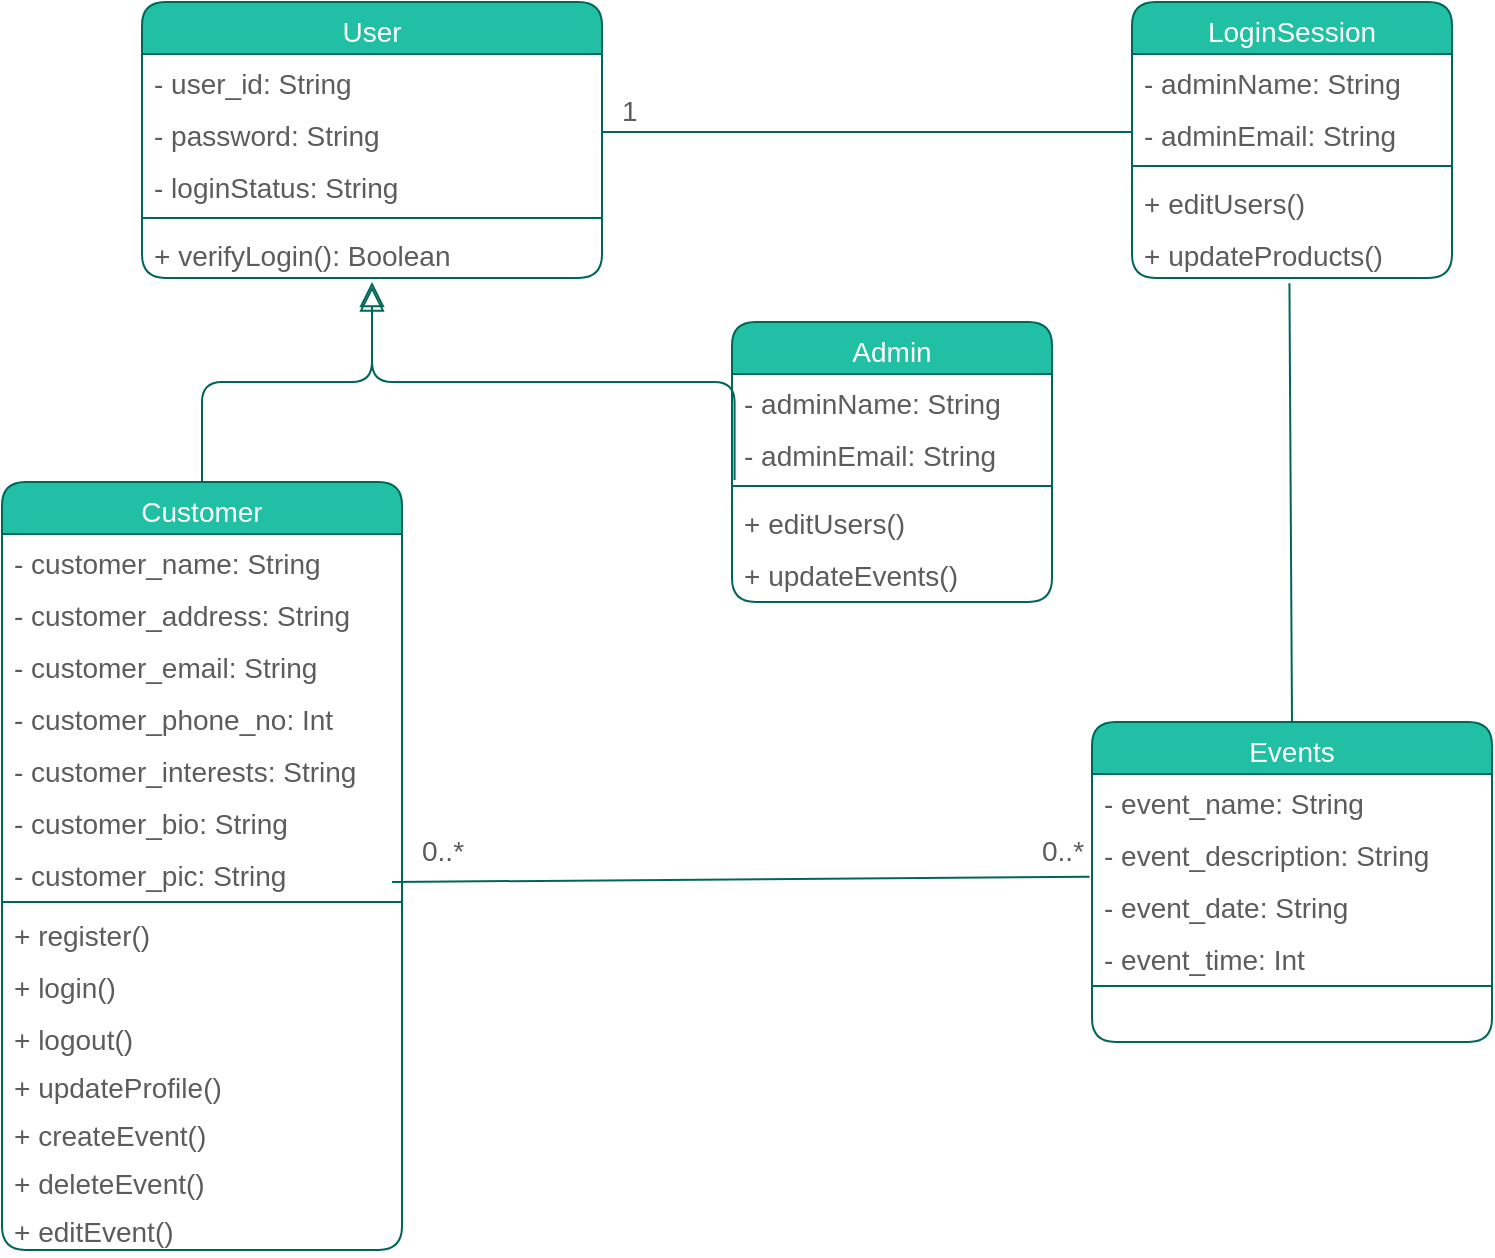<mxfile version="17.1.3" type="device"><diagram id="C5RBs43oDa-KdzZeNtuy" name="Page-1"><mxGraphModel dx="1038" dy="571" grid="1" gridSize="10" guides="1" tooltips="1" connect="1" arrows="1" fold="1" page="1" pageScale="1" pageWidth="827" pageHeight="1169" math="0" shadow="0"><root><mxCell id="WIyWlLk6GJQsqaUBKTNV-0"/><mxCell id="WIyWlLk6GJQsqaUBKTNV-1" parent="WIyWlLk6GJQsqaUBKTNV-0"/><mxCell id="Lgjq7yfzySU8_8CdAnMk-0" value="Customer" style="swimlane;fontStyle=0;align=center;verticalAlign=top;childLayout=stackLayout;horizontal=1;startSize=26;horizontalStack=0;resizeParent=1;resizeLast=0;collapsible=1;marginBottom=0;rounded=1;shadow=0;strokeWidth=1;fillColor=#21C0A5;strokeColor=#006658;fontColor=#FFFFFF;fontSize=14;" parent="WIyWlLk6GJQsqaUBKTNV-1" vertex="1"><mxGeometry x="35" y="280" width="200" height="384" as="geometry"><mxRectangle x="130" y="380" width="160" height="26" as="alternateBounds"/></mxGeometry></mxCell><mxCell id="Lgjq7yfzySU8_8CdAnMk-1" value="- customer_name: String" style="text;align=left;verticalAlign=top;spacingLeft=4;spacingRight=4;overflow=hidden;rotatable=0;points=[[0,0.5],[1,0.5]];portConstraint=eastwest;rounded=1;fontColor=#5C5C5C;fontSize=14;" parent="Lgjq7yfzySU8_8CdAnMk-0" vertex="1"><mxGeometry y="26" width="200" height="26" as="geometry"/></mxCell><mxCell id="Lgjq7yfzySU8_8CdAnMk-2" value="- customer_address: String" style="text;align=left;verticalAlign=top;spacingLeft=4;spacingRight=4;overflow=hidden;rotatable=0;points=[[0,0.5],[1,0.5]];portConstraint=eastwest;rounded=1;shadow=0;html=0;fontColor=#5C5C5C;fontSize=14;" parent="Lgjq7yfzySU8_8CdAnMk-0" vertex="1"><mxGeometry y="52" width="200" height="26" as="geometry"/></mxCell><mxCell id="Lgjq7yfzySU8_8CdAnMk-3" value="- customer_email: String" style="text;align=left;verticalAlign=top;spacingLeft=4;spacingRight=4;overflow=hidden;rotatable=0;points=[[0,0.5],[1,0.5]];portConstraint=eastwest;rounded=1;shadow=0;html=0;fontColor=#5C5C5C;fontSize=14;" parent="Lgjq7yfzySU8_8CdAnMk-0" vertex="1"><mxGeometry y="78" width="200" height="26" as="geometry"/></mxCell><mxCell id="Lgjq7yfzySU8_8CdAnMk-4" value="- customer_phone_no: Int" style="text;align=left;verticalAlign=top;spacingLeft=4;spacingRight=4;overflow=hidden;rotatable=0;points=[[0,0.5],[1,0.5]];portConstraint=eastwest;rounded=1;shadow=0;html=0;fontColor=#5C5C5C;fontSize=14;" parent="Lgjq7yfzySU8_8CdAnMk-0" vertex="1"><mxGeometry y="104" width="200" height="26" as="geometry"/></mxCell><mxCell id="Lgjq7yfzySU8_8CdAnMk-53" value="- customer_interests: String" style="text;align=left;verticalAlign=top;spacingLeft=4;spacingRight=4;overflow=hidden;rotatable=0;points=[[0,0.5],[1,0.5]];portConstraint=eastwest;rounded=1;shadow=0;html=0;fontColor=#5C5C5C;fontSize=14;" parent="Lgjq7yfzySU8_8CdAnMk-0" vertex="1"><mxGeometry y="130" width="200" height="26" as="geometry"/></mxCell><mxCell id="Lgjq7yfzySU8_8CdAnMk-55" value="- customer_bio: String" style="text;align=left;verticalAlign=top;spacingLeft=4;spacingRight=4;overflow=hidden;rotatable=0;points=[[0,0.5],[1,0.5]];portConstraint=eastwest;rounded=1;shadow=0;html=0;fontColor=#5C5C5C;fontSize=14;" parent="Lgjq7yfzySU8_8CdAnMk-0" vertex="1"><mxGeometry y="156" width="200" height="26" as="geometry"/></mxCell><mxCell id="Lgjq7yfzySU8_8CdAnMk-54" value="- customer_pic: String" style="text;align=left;verticalAlign=top;spacingLeft=4;spacingRight=4;overflow=hidden;rotatable=0;points=[[0,0.5],[1,0.5]];portConstraint=eastwest;rounded=1;shadow=0;html=0;fontColor=#5C5C5C;fontSize=14;" parent="Lgjq7yfzySU8_8CdAnMk-0" vertex="1"><mxGeometry y="182" width="200" height="26" as="geometry"/></mxCell><mxCell id="Lgjq7yfzySU8_8CdAnMk-6" value="" style="line;html=1;strokeWidth=1;align=left;verticalAlign=middle;spacingTop=-1;spacingLeft=3;spacingRight=3;rotatable=0;labelPosition=right;points=[];portConstraint=eastwest;rounded=1;fillColor=#21C0A5;strokeColor=#006658;fontColor=#5C5C5C;fontSize=14;" parent="Lgjq7yfzySU8_8CdAnMk-0" vertex="1"><mxGeometry y="208" width="200" height="4" as="geometry"/></mxCell><mxCell id="Lgjq7yfzySU8_8CdAnMk-7" value="+ register()" style="text;align=left;verticalAlign=top;spacingLeft=4;spacingRight=4;overflow=hidden;rotatable=0;points=[[0,0.5],[1,0.5]];portConstraint=eastwest;rounded=1;fontColor=#5C5C5C;fontSize=14;" parent="Lgjq7yfzySU8_8CdAnMk-0" vertex="1"><mxGeometry y="212" width="200" height="26" as="geometry"/></mxCell><mxCell id="Lgjq7yfzySU8_8CdAnMk-8" value="+ login()" style="text;align=left;verticalAlign=top;spacingLeft=4;spacingRight=4;overflow=hidden;rotatable=0;points=[[0,0.5],[1,0.5]];portConstraint=eastwest;rounded=1;fontColor=#5C5C5C;fontSize=14;" parent="Lgjq7yfzySU8_8CdAnMk-0" vertex="1"><mxGeometry y="238" width="200" height="26" as="geometry"/></mxCell><mxCell id="Lgjq7yfzySU8_8CdAnMk-9" value="+ logout()" style="text;align=left;verticalAlign=top;spacingLeft=4;spacingRight=4;overflow=hidden;rotatable=0;points=[[0,0.5],[1,0.5]];portConstraint=eastwest;rounded=1;fontColor=#5C5C5C;fontSize=14;" parent="Lgjq7yfzySU8_8CdAnMk-0" vertex="1"><mxGeometry y="264" width="200" height="24" as="geometry"/></mxCell><mxCell id="Lgjq7yfzySU8_8CdAnMk-63" value="+ updateProfile()" style="text;align=left;verticalAlign=top;spacingLeft=4;spacingRight=4;overflow=hidden;rotatable=0;points=[[0,0.5],[1,0.5]];portConstraint=eastwest;rounded=1;fontColor=#5C5C5C;fontSize=14;" parent="Lgjq7yfzySU8_8CdAnMk-0" vertex="1"><mxGeometry y="288" width="200" height="24" as="geometry"/></mxCell><mxCell id="Lgjq7yfzySU8_8CdAnMk-64" value="+ createEvent()" style="text;align=left;verticalAlign=top;spacingLeft=4;spacingRight=4;overflow=hidden;rotatable=0;points=[[0,0.5],[1,0.5]];portConstraint=eastwest;rounded=1;fontColor=#5C5C5C;fontSize=14;" parent="Lgjq7yfzySU8_8CdAnMk-0" vertex="1"><mxGeometry y="312" width="200" height="24" as="geometry"/></mxCell><mxCell id="Lgjq7yfzySU8_8CdAnMk-10" value="+ deleteEvent()" style="text;align=left;verticalAlign=top;spacingLeft=4;spacingRight=4;overflow=hidden;rotatable=0;points=[[0,0.5],[1,0.5]];portConstraint=eastwest;rounded=1;fontColor=#5C5C5C;fontSize=14;" parent="Lgjq7yfzySU8_8CdAnMk-0" vertex="1"><mxGeometry y="336" width="200" height="24" as="geometry"/></mxCell><mxCell id="Lgjq7yfzySU8_8CdAnMk-65" value="+ editEvent()" style="text;align=left;verticalAlign=top;spacingLeft=4;spacingRight=4;overflow=hidden;rotatable=0;points=[[0,0.5],[1,0.5]];portConstraint=eastwest;rounded=1;fontColor=#5C5C5C;fontSize=14;" parent="Lgjq7yfzySU8_8CdAnMk-0" vertex="1"><mxGeometry y="360" width="200" height="24" as="geometry"/></mxCell><mxCell id="Lgjq7yfzySU8_8CdAnMk-13" value="User" style="swimlane;fontStyle=0;align=center;verticalAlign=top;childLayout=stackLayout;horizontal=1;startSize=26;horizontalStack=0;resizeParent=1;resizeLast=0;collapsible=1;marginBottom=0;rounded=1;shadow=0;strokeWidth=1;fillColor=#21C0A5;strokeColor=#006658;fontColor=#FFFFFF;fontSize=14;" parent="WIyWlLk6GJQsqaUBKTNV-1" vertex="1"><mxGeometry x="105" y="40" width="230" height="138" as="geometry"><mxRectangle x="230" y="140" width="160" height="26" as="alternateBounds"/></mxGeometry></mxCell><mxCell id="Lgjq7yfzySU8_8CdAnMk-14" value="- user_id: String" style="text;align=left;verticalAlign=top;spacingLeft=4;spacingRight=4;overflow=hidden;rotatable=0;points=[[0,0.5],[1,0.5]];portConstraint=eastwest;rounded=1;fontColor=#5C5C5C;fontSize=14;" parent="Lgjq7yfzySU8_8CdAnMk-13" vertex="1"><mxGeometry y="26" width="230" height="26" as="geometry"/></mxCell><mxCell id="Lgjq7yfzySU8_8CdAnMk-15" value="- password: String" style="text;align=left;verticalAlign=top;spacingLeft=4;spacingRight=4;overflow=hidden;rotatable=0;points=[[0,0.5],[1,0.5]];portConstraint=eastwest;rounded=1;shadow=0;html=0;fontColor=#5C5C5C;fontSize=14;" parent="Lgjq7yfzySU8_8CdAnMk-13" vertex="1"><mxGeometry y="52" width="230" height="26" as="geometry"/></mxCell><mxCell id="Lgjq7yfzySU8_8CdAnMk-16" value="- loginStatus: String" style="text;align=left;verticalAlign=top;spacingLeft=4;spacingRight=4;overflow=hidden;rotatable=0;points=[[0,0.5],[1,0.5]];portConstraint=eastwest;rounded=1;shadow=0;html=0;fontColor=#5C5C5C;fontSize=14;" parent="Lgjq7yfzySU8_8CdAnMk-13" vertex="1"><mxGeometry y="78" width="230" height="26" as="geometry"/></mxCell><mxCell id="Lgjq7yfzySU8_8CdAnMk-17" value="" style="line;html=1;strokeWidth=1;align=left;verticalAlign=middle;spacingTop=-1;spacingLeft=3;spacingRight=3;rotatable=0;labelPosition=right;points=[];portConstraint=eastwest;rounded=1;fillColor=#21C0A5;strokeColor=#006658;fontColor=#5C5C5C;fontSize=14;" parent="Lgjq7yfzySU8_8CdAnMk-13" vertex="1"><mxGeometry y="104" width="230" height="8" as="geometry"/></mxCell><mxCell id="Lgjq7yfzySU8_8CdAnMk-18" value="+ verifyLogin(): Boolean" style="text;align=left;verticalAlign=top;spacingLeft=4;spacingRight=4;overflow=hidden;rotatable=0;points=[[0,0.5],[1,0.5]];portConstraint=eastwest;rounded=1;fontColor=#5C5C5C;fontSize=14;" parent="Lgjq7yfzySU8_8CdAnMk-13" vertex="1"><mxGeometry y="112" width="230" height="26" as="geometry"/></mxCell><mxCell id="Lgjq7yfzySU8_8CdAnMk-19" value="1" style="resizable=0;align=left;verticalAlign=bottom;labelBackgroundColor=none;fontSize=14;rounded=1;fillColor=#21C0A5;strokeColor=#006658;fontColor=#5C5C5C;" parent="WIyWlLk6GJQsqaUBKTNV-1" connectable="0" vertex="1"><mxGeometry x="220" y="170.003" as="geometry"><mxPoint x="123" y="-66" as="offset"/></mxGeometry></mxCell><mxCell id="Lgjq7yfzySU8_8CdAnMk-21" value="Admin" style="swimlane;fontStyle=0;align=center;verticalAlign=top;childLayout=stackLayout;horizontal=1;startSize=26;horizontalStack=0;resizeParent=1;resizeLast=0;collapsible=1;marginBottom=0;rounded=1;shadow=0;strokeWidth=1;fillColor=#21C0A5;strokeColor=#006658;fontColor=#FFFFFF;fontSize=14;" parent="WIyWlLk6GJQsqaUBKTNV-1" vertex="1"><mxGeometry x="400" y="200" width="160" height="140" as="geometry"><mxRectangle x="550" y="140" width="160" height="26" as="alternateBounds"/></mxGeometry></mxCell><mxCell id="Lgjq7yfzySU8_8CdAnMk-22" value="- adminName: String" style="text;align=left;verticalAlign=top;spacingLeft=4;spacingRight=4;overflow=hidden;rotatable=0;points=[[0,0.5],[1,0.5]];portConstraint=eastwest;rounded=1;fontColor=#5C5C5C;fontSize=14;" parent="Lgjq7yfzySU8_8CdAnMk-21" vertex="1"><mxGeometry y="26" width="160" height="26" as="geometry"/></mxCell><mxCell id="Lgjq7yfzySU8_8CdAnMk-23" value="- adminEmail: String" style="text;align=left;verticalAlign=top;spacingLeft=4;spacingRight=4;overflow=hidden;rotatable=0;points=[[0,0.5],[1,0.5]];portConstraint=eastwest;rounded=1;fontColor=#5C5C5C;fontSize=14;" parent="Lgjq7yfzySU8_8CdAnMk-21" vertex="1"><mxGeometry y="52" width="160" height="26" as="geometry"/></mxCell><mxCell id="Lgjq7yfzySU8_8CdAnMk-24" value="" style="line;html=1;strokeWidth=1;align=left;verticalAlign=middle;spacingTop=-1;spacingLeft=3;spacingRight=3;rotatable=0;labelPosition=right;points=[];portConstraint=eastwest;rounded=1;fillColor=#21C0A5;strokeColor=#006658;fontColor=#5C5C5C;fontSize=14;" parent="Lgjq7yfzySU8_8CdAnMk-21" vertex="1"><mxGeometry y="78" width="160" height="8" as="geometry"/></mxCell><mxCell id="Lgjq7yfzySU8_8CdAnMk-25" value="+ editUsers()" style="text;align=left;verticalAlign=top;spacingLeft=4;spacingRight=4;overflow=hidden;rotatable=0;points=[[0,0.5],[1,0.5]];portConstraint=eastwest;rounded=1;fontColor=#5C5C5C;fontSize=14;" parent="Lgjq7yfzySU8_8CdAnMk-21" vertex="1"><mxGeometry y="86" width="160" height="26" as="geometry"/></mxCell><mxCell id="Lgjq7yfzySU8_8CdAnMk-26" value="+ updateEvents()" style="text;align=left;verticalAlign=top;spacingLeft=4;spacingRight=4;overflow=hidden;rotatable=0;points=[[0,0.5],[1,0.5]];portConstraint=eastwest;rounded=1;fontColor=#5C5C5C;fontSize=14;" parent="Lgjq7yfzySU8_8CdAnMk-21" vertex="1"><mxGeometry y="112" width="160" height="26" as="geometry"/></mxCell><mxCell id="Lgjq7yfzySU8_8CdAnMk-27" value="LoginSession" style="swimlane;fontStyle=0;align=center;verticalAlign=top;childLayout=stackLayout;horizontal=1;startSize=26;horizontalStack=0;resizeParent=1;resizeLast=0;collapsible=1;marginBottom=0;rounded=1;shadow=0;strokeWidth=1;fillColor=#21C0A5;strokeColor=#006658;fontColor=#FFFFFF;fontSize=14;" parent="WIyWlLk6GJQsqaUBKTNV-1" vertex="1"><mxGeometry x="600" y="40" width="160" height="138" as="geometry"><mxRectangle x="550" y="140" width="160" height="26" as="alternateBounds"/></mxGeometry></mxCell><mxCell id="Lgjq7yfzySU8_8CdAnMk-28" value="- adminName: String" style="text;align=left;verticalAlign=top;spacingLeft=4;spacingRight=4;overflow=hidden;rotatable=0;points=[[0,0.5],[1,0.5]];portConstraint=eastwest;rounded=1;fontColor=#5C5C5C;fontSize=14;" parent="Lgjq7yfzySU8_8CdAnMk-27" vertex="1"><mxGeometry y="26" width="160" height="26" as="geometry"/></mxCell><mxCell id="Lgjq7yfzySU8_8CdAnMk-29" value="- adminEmail: String" style="text;align=left;verticalAlign=top;spacingLeft=4;spacingRight=4;overflow=hidden;rotatable=0;points=[[0,0.5],[1,0.5]];portConstraint=eastwest;rounded=1;fontColor=#5C5C5C;fontSize=14;" parent="Lgjq7yfzySU8_8CdAnMk-27" vertex="1"><mxGeometry y="52" width="160" height="26" as="geometry"/></mxCell><mxCell id="Lgjq7yfzySU8_8CdAnMk-30" value="" style="line;html=1;strokeWidth=1;align=left;verticalAlign=middle;spacingTop=-1;spacingLeft=3;spacingRight=3;rotatable=0;labelPosition=right;points=[];portConstraint=eastwest;rounded=1;fillColor=#21C0A5;strokeColor=#006658;fontColor=#5C5C5C;fontSize=14;" parent="Lgjq7yfzySU8_8CdAnMk-27" vertex="1"><mxGeometry y="78" width="160" height="8" as="geometry"/></mxCell><mxCell id="Lgjq7yfzySU8_8CdAnMk-31" value="+ editUsers()" style="text;align=left;verticalAlign=top;spacingLeft=4;spacingRight=4;overflow=hidden;rotatable=0;points=[[0,0.5],[1,0.5]];portConstraint=eastwest;rounded=1;fontColor=#5C5C5C;fontSize=14;" parent="Lgjq7yfzySU8_8CdAnMk-27" vertex="1"><mxGeometry y="86" width="160" height="26" as="geometry"/></mxCell><mxCell id="Lgjq7yfzySU8_8CdAnMk-32" value="+ updateProducts()" style="text;align=left;verticalAlign=top;spacingLeft=4;spacingRight=4;overflow=hidden;rotatable=0;points=[[0,0.5],[1,0.5]];portConstraint=eastwest;rounded=1;fontColor=#5C5C5C;fontSize=14;" parent="Lgjq7yfzySU8_8CdAnMk-27" vertex="1"><mxGeometry y="112" width="160" height="26" as="geometry"/></mxCell><mxCell id="Lgjq7yfzySU8_8CdAnMk-33" value="" style="endArrow=none;html=1;rounded=1;strokeColor=#006658;exitX=0;exitY=0.5;exitDx=0;exitDy=0;entryX=1;entryY=0.5;entryDx=0;entryDy=0;fontColor=#5C5C5C;fontSize=14;" parent="WIyWlLk6GJQsqaUBKTNV-1" source="Lgjq7yfzySU8_8CdAnMk-29" target="Lgjq7yfzySU8_8CdAnMk-15" edge="1"><mxGeometry width="50" height="50" relative="1" as="geometry"><mxPoint x="580" y="145" as="sourcePoint"/><mxPoint x="350.0" y="145" as="targetPoint"/></mxGeometry></mxCell><mxCell id="Lgjq7yfzySU8_8CdAnMk-35" value="" style="endArrow=block;endSize=10;endFill=0;shadow=0;strokeWidth=1;rounded=1;edgeStyle=elbowEdgeStyle;elbow=vertical;exitX=0.008;exitY=1.038;exitDx=0;exitDy=0;exitPerimeter=0;strokeColor=#006658;fontColor=#5C5C5C;fontSize=14;entryX=0.5;entryY=1.162;entryDx=0;entryDy=0;entryPerimeter=0;" parent="WIyWlLk6GJQsqaUBKTNV-1" source="Lgjq7yfzySU8_8CdAnMk-23" target="Lgjq7yfzySU8_8CdAnMk-18" edge="1"><mxGeometry width="160" relative="1" as="geometry"><mxPoint x="390.0" y="320.0" as="sourcePoint"/><mxPoint x="240.0" y="220" as="targetPoint"/><Array as="points"><mxPoint x="280" y="230"/></Array></mxGeometry></mxCell><mxCell id="Lgjq7yfzySU8_8CdAnMk-36" value="" style="endArrow=block;endSize=10;endFill=0;shadow=0;strokeWidth=1;rounded=1;edgeStyle=elbowEdgeStyle;elbow=vertical;strokeColor=#006658;fontColor=#5C5C5C;fontSize=14;exitX=0.5;exitY=0;exitDx=0;exitDy=0;" parent="WIyWlLk6GJQsqaUBKTNV-1" source="Lgjq7yfzySU8_8CdAnMk-0" edge="1"><mxGeometry width="160" relative="1" as="geometry"><mxPoint x="140.0" y="360" as="sourcePoint"/><mxPoint x="220" y="180" as="targetPoint"/><Array as="points"><mxPoint x="110" y="230"/></Array></mxGeometry></mxCell><mxCell id="Lgjq7yfzySU8_8CdAnMk-37" value="Events" style="swimlane;fontStyle=0;align=center;verticalAlign=top;childLayout=stackLayout;horizontal=1;startSize=26;horizontalStack=0;resizeParent=1;resizeLast=0;collapsible=1;marginBottom=0;rounded=1;shadow=0;strokeWidth=1;fillColor=#21C0A5;strokeColor=#006658;fontColor=#FFFFFF;fontSize=14;" parent="WIyWlLk6GJQsqaUBKTNV-1" vertex="1"><mxGeometry x="580" y="400" width="200" height="160" as="geometry"><mxRectangle x="130" y="380" width="160" height="26" as="alternateBounds"/></mxGeometry></mxCell><mxCell id="Lgjq7yfzySU8_8CdAnMk-38" value="- event_name: String" style="text;align=left;verticalAlign=top;spacingLeft=4;spacingRight=4;overflow=hidden;rotatable=0;points=[[0,0.5],[1,0.5]];portConstraint=eastwest;rounded=1;fontColor=#5C5C5C;fontSize=14;" parent="Lgjq7yfzySU8_8CdAnMk-37" vertex="1"><mxGeometry y="26" width="200" height="26" as="geometry"/></mxCell><mxCell id="Lgjq7yfzySU8_8CdAnMk-39" value="- event_description: String" style="text;align=left;verticalAlign=top;spacingLeft=4;spacingRight=4;overflow=hidden;rotatable=0;points=[[0,0.5],[1,0.5]];portConstraint=eastwest;rounded=1;shadow=0;html=0;fontColor=#5C5C5C;fontSize=14;" parent="Lgjq7yfzySU8_8CdAnMk-37" vertex="1"><mxGeometry y="52" width="200" height="26" as="geometry"/></mxCell><mxCell id="Lgjq7yfzySU8_8CdAnMk-40" value="- event_date: String" style="text;align=left;verticalAlign=top;spacingLeft=4;spacingRight=4;overflow=hidden;rotatable=0;points=[[0,0.5],[1,0.5]];portConstraint=eastwest;rounded=1;shadow=0;html=0;fontColor=#5C5C5C;fontSize=14;" parent="Lgjq7yfzySU8_8CdAnMk-37" vertex="1"><mxGeometry y="78" width="200" height="26" as="geometry"/></mxCell><mxCell id="Lgjq7yfzySU8_8CdAnMk-52" value="- event_time: Int" style="text;align=left;verticalAlign=top;spacingLeft=4;spacingRight=4;overflow=hidden;rotatable=0;points=[[0,0.5],[1,0.5]];portConstraint=eastwest;rounded=1;shadow=0;html=0;fontColor=#5C5C5C;fontSize=14;" parent="Lgjq7yfzySU8_8CdAnMk-37" vertex="1"><mxGeometry y="104" width="200" height="26" as="geometry"/></mxCell><mxCell id="Lgjq7yfzySU8_8CdAnMk-42" value="" style="line;html=1;strokeWidth=1;align=left;verticalAlign=middle;spacingTop=-1;spacingLeft=3;spacingRight=3;rotatable=0;labelPosition=right;points=[];portConstraint=eastwest;rounded=1;fillColor=#21C0A5;strokeColor=#006658;fontColor=#5C5C5C;fontSize=14;" parent="Lgjq7yfzySU8_8CdAnMk-37" vertex="1"><mxGeometry y="130" width="200" height="4" as="geometry"/></mxCell><mxCell id="Lgjq7yfzySU8_8CdAnMk-48" value="" style="endArrow=none;html=1;rounded=1;strokeColor=#006658;exitX=0.5;exitY=0;exitDx=0;exitDy=0;entryX=0.492;entryY=1.1;entryDx=0;entryDy=0;fontColor=#5C5C5C;fontSize=14;entryPerimeter=0;" parent="WIyWlLk6GJQsqaUBKTNV-1" source="Lgjq7yfzySU8_8CdAnMk-37" target="Lgjq7yfzySU8_8CdAnMk-32" edge="1"><mxGeometry width="50" height="50" relative="1" as="geometry"><mxPoint x="546" y="421.5" as="sourcePoint"/><mxPoint x="281" y="421.5" as="targetPoint"/></mxGeometry></mxCell><mxCell id="Lgjq7yfzySU8_8CdAnMk-49" value="0..*" style="resizable=0;align=left;verticalAlign=bottom;labelBackgroundColor=none;fontSize=14;rounded=1;fillColor=#21C0A5;strokeColor=#006658;fontColor=#5C5C5C;" parent="WIyWlLk6GJQsqaUBKTNV-1" connectable="0" vertex="1"><mxGeometry x="430" y="540.003" as="geometry"><mxPoint x="123" y="-66" as="offset"/></mxGeometry></mxCell><mxCell id="Lgjq7yfzySU8_8CdAnMk-50" value="" style="endArrow=none;html=1;rounded=1;strokeColor=#006658;exitX=-0.006;exitY=-0.023;exitDx=0;exitDy=0;fontColor=#5C5C5C;fontSize=14;exitPerimeter=0;" parent="WIyWlLk6GJQsqaUBKTNV-1" source="Lgjq7yfzySU8_8CdAnMk-40" edge="1"><mxGeometry width="50" height="50" relative="1" as="geometry"><mxPoint x="415.28" y="639.4" as="sourcePoint"/><mxPoint x="230" y="480" as="targetPoint"/></mxGeometry></mxCell><mxCell id="Lgjq7yfzySU8_8CdAnMk-51" value="0..*" style="resizable=0;align=left;verticalAlign=bottom;labelBackgroundColor=none;fontSize=14;rounded=1;fillColor=#21C0A5;strokeColor=#006658;fontColor=#5C5C5C;" parent="WIyWlLk6GJQsqaUBKTNV-1" connectable="0" vertex="1"><mxGeometry x="120" y="540.003" as="geometry"><mxPoint x="123" y="-66" as="offset"/></mxGeometry></mxCell></root></mxGraphModel></diagram></mxfile>